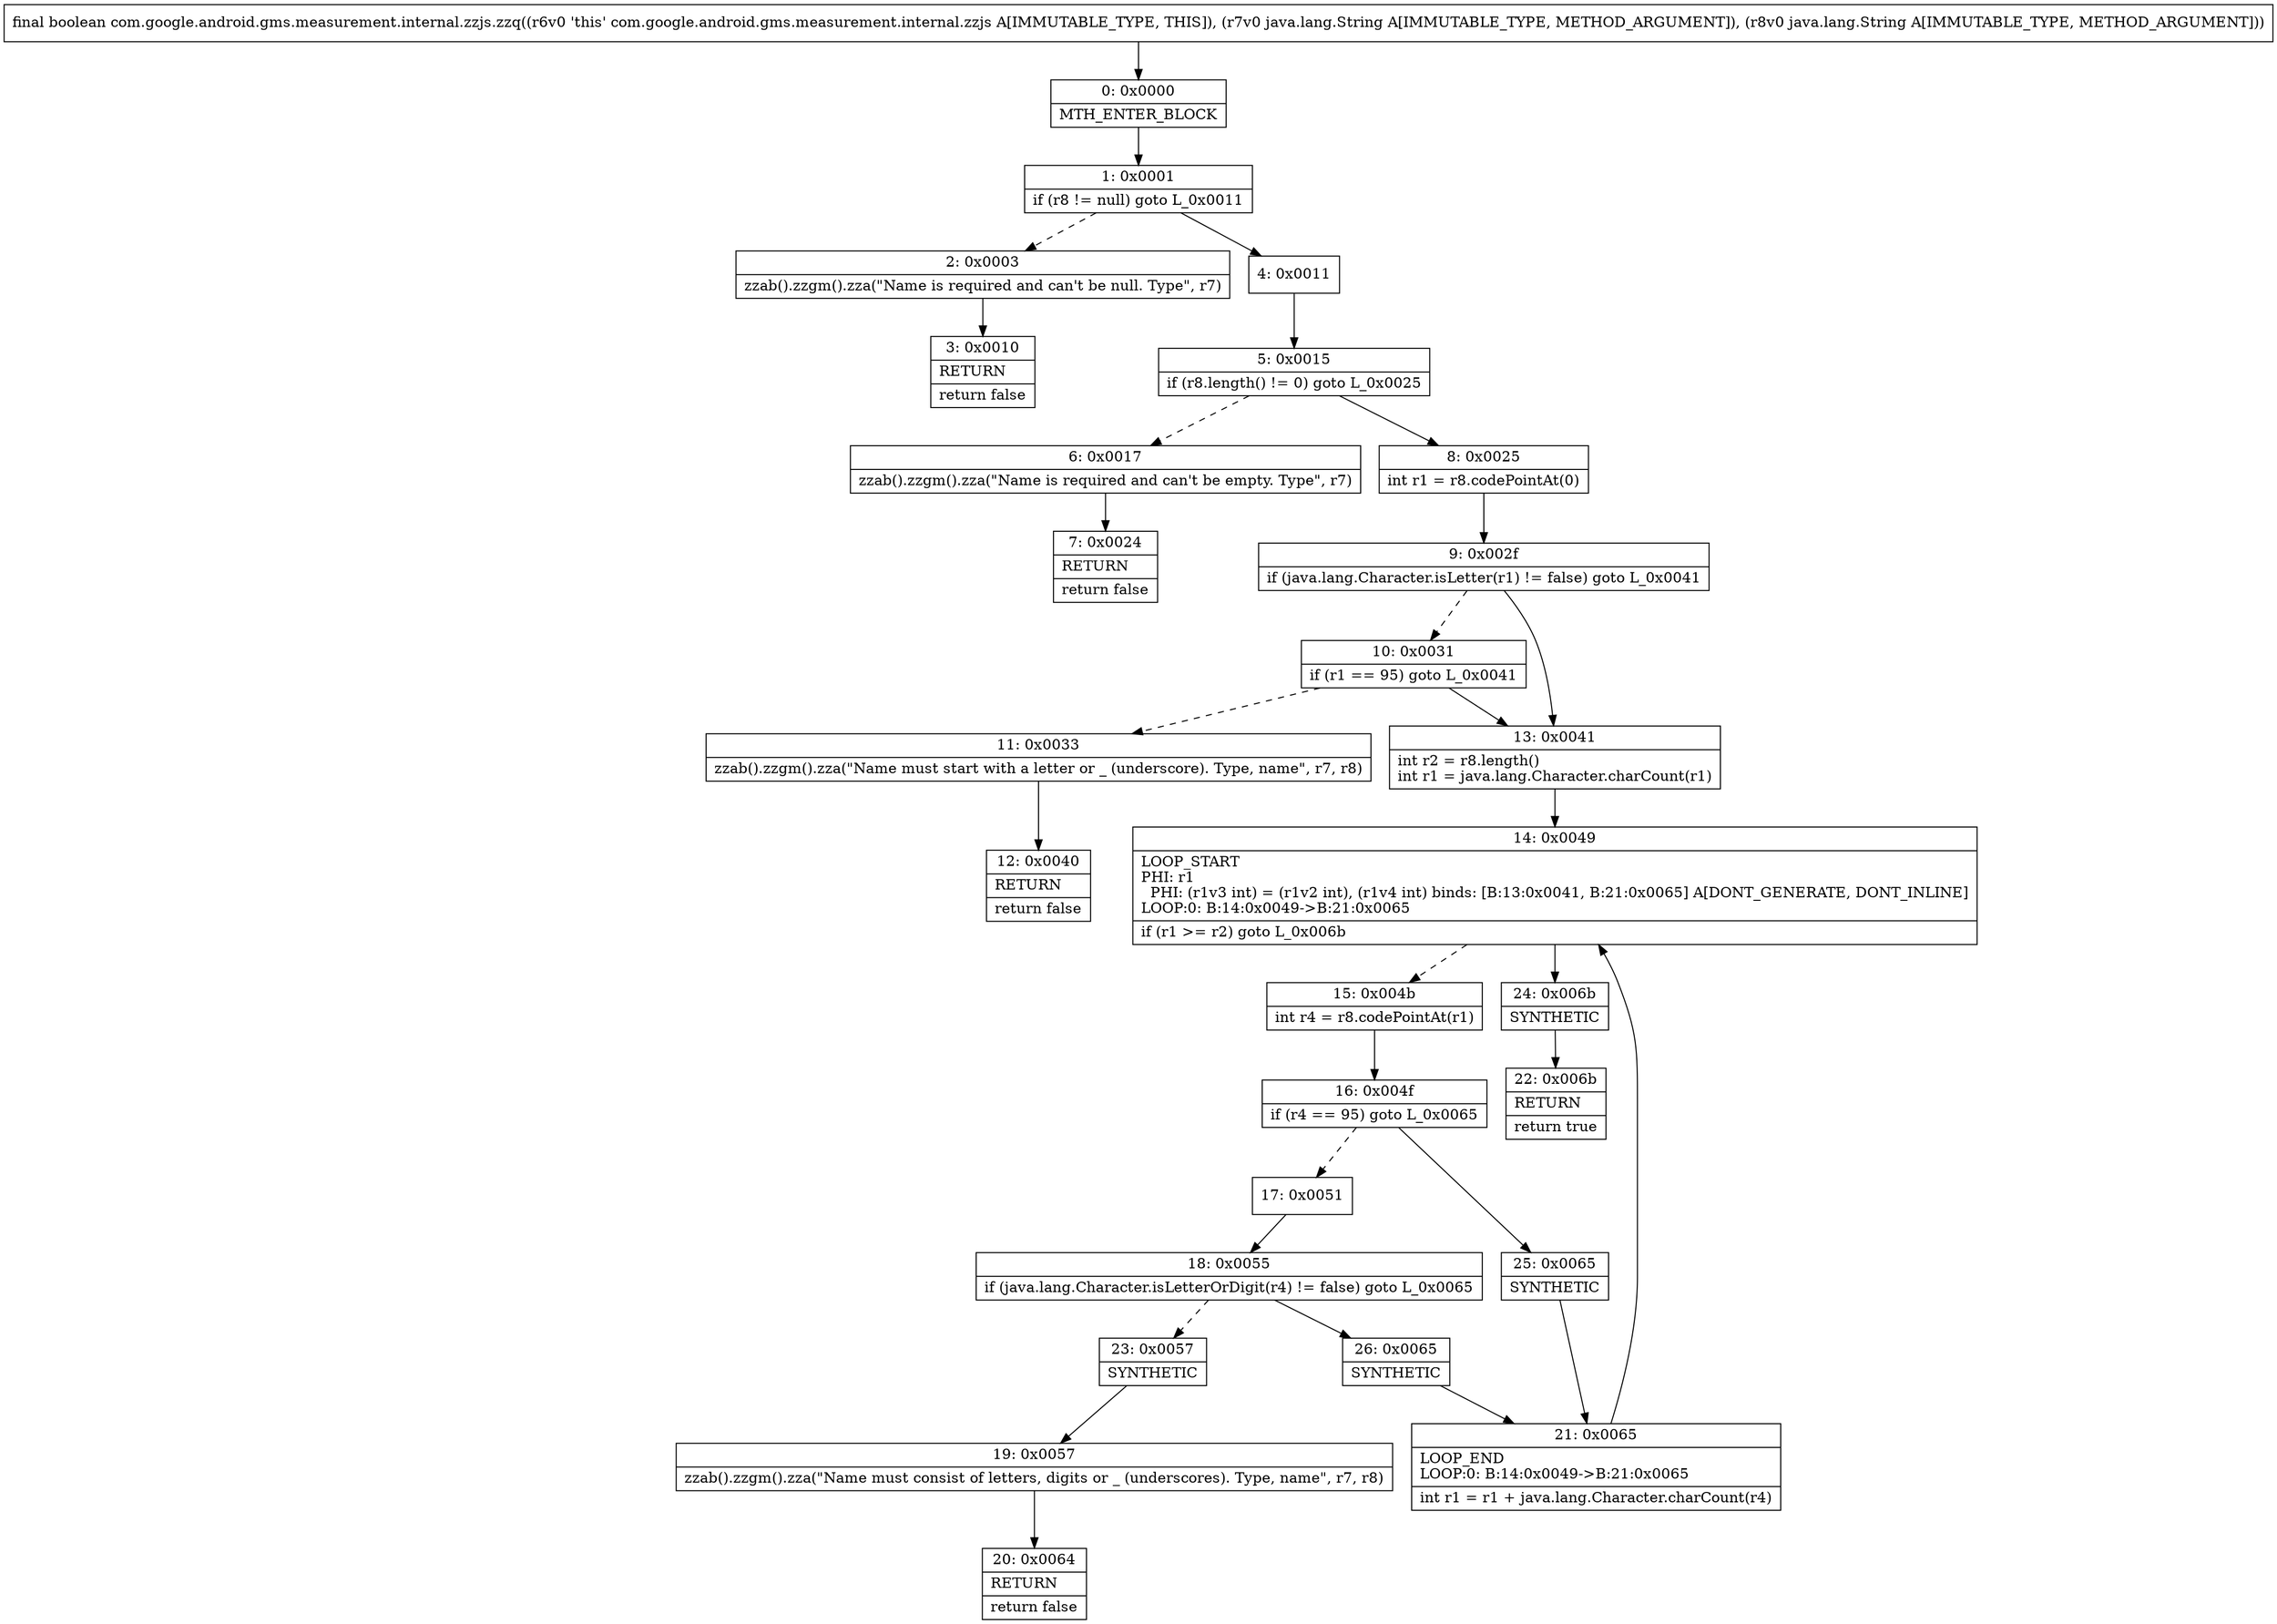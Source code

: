 digraph "CFG forcom.google.android.gms.measurement.internal.zzjs.zzq(Ljava\/lang\/String;Ljava\/lang\/String;)Z" {
Node_0 [shape=record,label="{0\:\ 0x0000|MTH_ENTER_BLOCK\l}"];
Node_1 [shape=record,label="{1\:\ 0x0001|if (r8 != null) goto L_0x0011\l}"];
Node_2 [shape=record,label="{2\:\ 0x0003|zzab().zzgm().zza(\"Name is required and can't be null. Type\", r7)\l}"];
Node_3 [shape=record,label="{3\:\ 0x0010|RETURN\l|return false\l}"];
Node_4 [shape=record,label="{4\:\ 0x0011}"];
Node_5 [shape=record,label="{5\:\ 0x0015|if (r8.length() != 0) goto L_0x0025\l}"];
Node_6 [shape=record,label="{6\:\ 0x0017|zzab().zzgm().zza(\"Name is required and can't be empty. Type\", r7)\l}"];
Node_7 [shape=record,label="{7\:\ 0x0024|RETURN\l|return false\l}"];
Node_8 [shape=record,label="{8\:\ 0x0025|int r1 = r8.codePointAt(0)\l}"];
Node_9 [shape=record,label="{9\:\ 0x002f|if (java.lang.Character.isLetter(r1) != false) goto L_0x0041\l}"];
Node_10 [shape=record,label="{10\:\ 0x0031|if (r1 == 95) goto L_0x0041\l}"];
Node_11 [shape=record,label="{11\:\ 0x0033|zzab().zzgm().zza(\"Name must start with a letter or _ (underscore). Type, name\", r7, r8)\l}"];
Node_12 [shape=record,label="{12\:\ 0x0040|RETURN\l|return false\l}"];
Node_13 [shape=record,label="{13\:\ 0x0041|int r2 = r8.length()\lint r1 = java.lang.Character.charCount(r1)\l}"];
Node_14 [shape=record,label="{14\:\ 0x0049|LOOP_START\lPHI: r1 \l  PHI: (r1v3 int) = (r1v2 int), (r1v4 int) binds: [B:13:0x0041, B:21:0x0065] A[DONT_GENERATE, DONT_INLINE]\lLOOP:0: B:14:0x0049\-\>B:21:0x0065\l|if (r1 \>= r2) goto L_0x006b\l}"];
Node_15 [shape=record,label="{15\:\ 0x004b|int r4 = r8.codePointAt(r1)\l}"];
Node_16 [shape=record,label="{16\:\ 0x004f|if (r4 == 95) goto L_0x0065\l}"];
Node_17 [shape=record,label="{17\:\ 0x0051}"];
Node_18 [shape=record,label="{18\:\ 0x0055|if (java.lang.Character.isLetterOrDigit(r4) != false) goto L_0x0065\l}"];
Node_19 [shape=record,label="{19\:\ 0x0057|zzab().zzgm().zza(\"Name must consist of letters, digits or _ (underscores). Type, name\", r7, r8)\l}"];
Node_20 [shape=record,label="{20\:\ 0x0064|RETURN\l|return false\l}"];
Node_21 [shape=record,label="{21\:\ 0x0065|LOOP_END\lLOOP:0: B:14:0x0049\-\>B:21:0x0065\l|int r1 = r1 + java.lang.Character.charCount(r4)\l}"];
Node_22 [shape=record,label="{22\:\ 0x006b|RETURN\l|return true\l}"];
Node_23 [shape=record,label="{23\:\ 0x0057|SYNTHETIC\l}"];
Node_24 [shape=record,label="{24\:\ 0x006b|SYNTHETIC\l}"];
Node_25 [shape=record,label="{25\:\ 0x0065|SYNTHETIC\l}"];
Node_26 [shape=record,label="{26\:\ 0x0065|SYNTHETIC\l}"];
MethodNode[shape=record,label="{final boolean com.google.android.gms.measurement.internal.zzjs.zzq((r6v0 'this' com.google.android.gms.measurement.internal.zzjs A[IMMUTABLE_TYPE, THIS]), (r7v0 java.lang.String A[IMMUTABLE_TYPE, METHOD_ARGUMENT]), (r8v0 java.lang.String A[IMMUTABLE_TYPE, METHOD_ARGUMENT])) }"];
MethodNode -> Node_0;
Node_0 -> Node_1;
Node_1 -> Node_2[style=dashed];
Node_1 -> Node_4;
Node_2 -> Node_3;
Node_4 -> Node_5;
Node_5 -> Node_6[style=dashed];
Node_5 -> Node_8;
Node_6 -> Node_7;
Node_8 -> Node_9;
Node_9 -> Node_10[style=dashed];
Node_9 -> Node_13;
Node_10 -> Node_11[style=dashed];
Node_10 -> Node_13;
Node_11 -> Node_12;
Node_13 -> Node_14;
Node_14 -> Node_15[style=dashed];
Node_14 -> Node_24;
Node_15 -> Node_16;
Node_16 -> Node_17[style=dashed];
Node_16 -> Node_25;
Node_17 -> Node_18;
Node_18 -> Node_23[style=dashed];
Node_18 -> Node_26;
Node_19 -> Node_20;
Node_21 -> Node_14;
Node_23 -> Node_19;
Node_24 -> Node_22;
Node_25 -> Node_21;
Node_26 -> Node_21;
}

